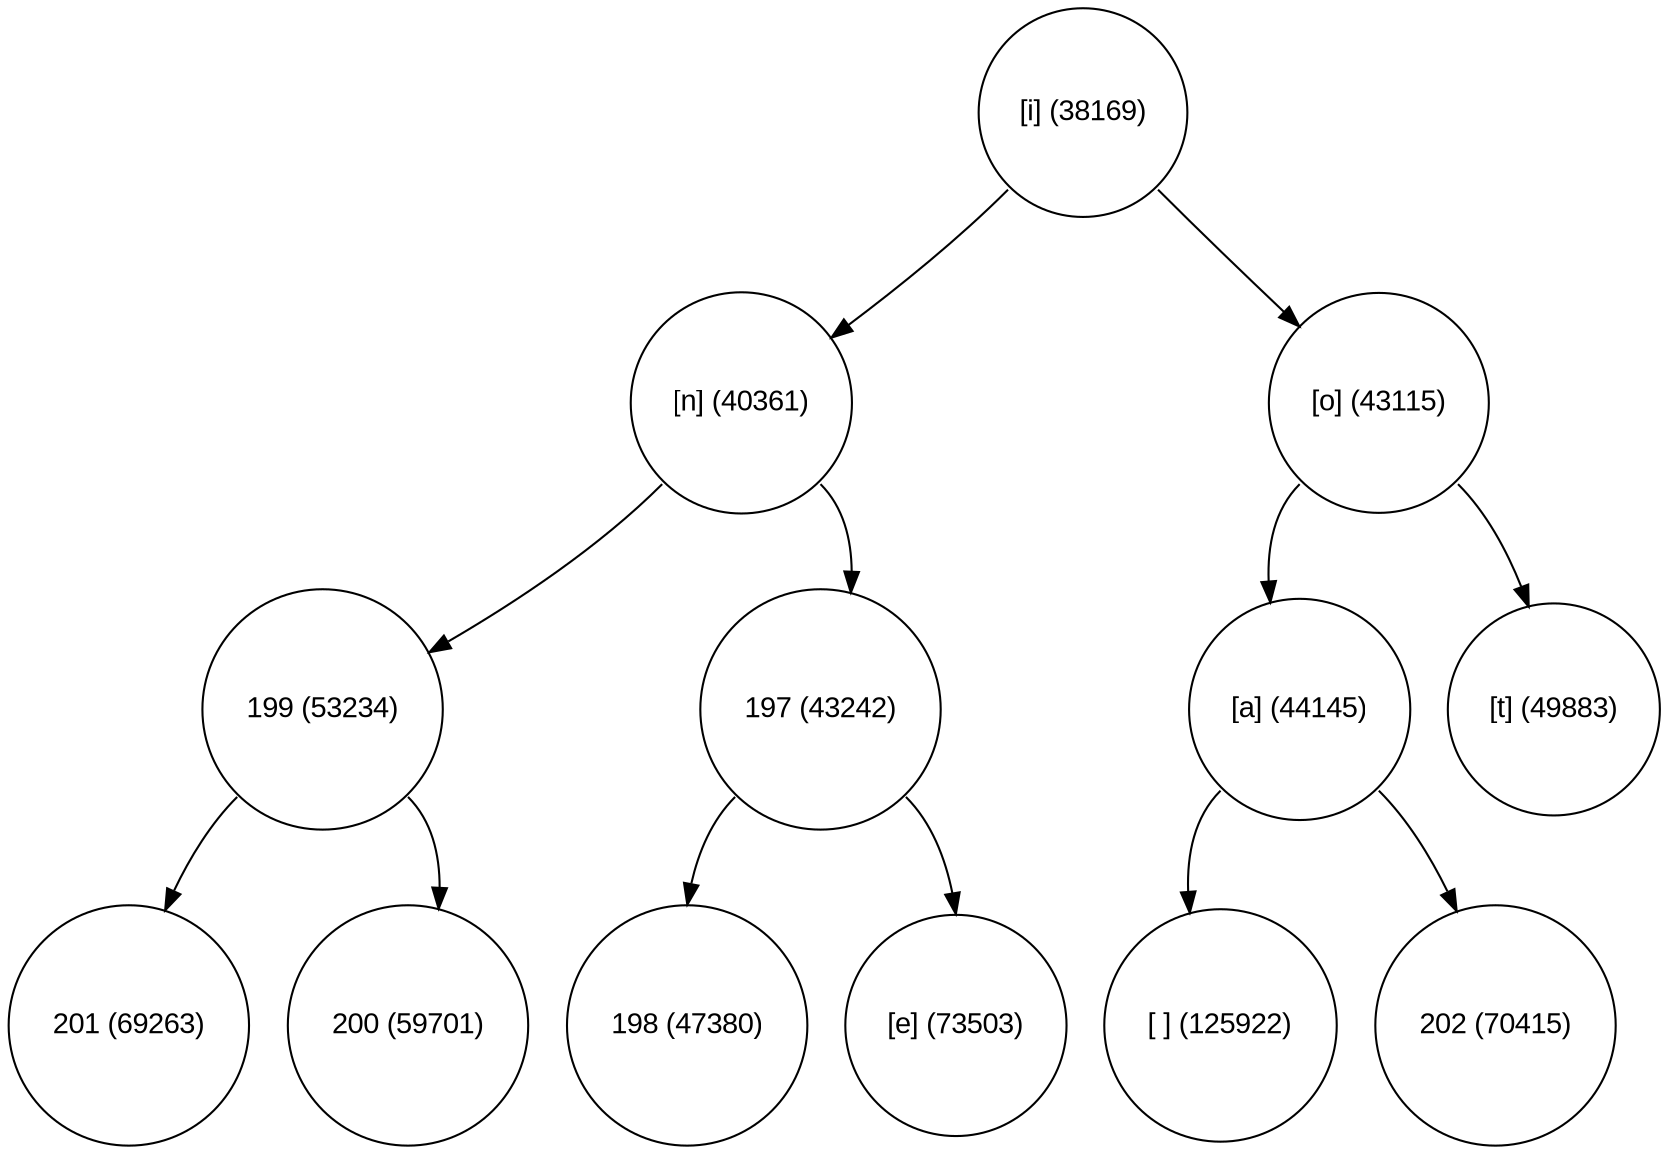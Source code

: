 digraph move_up {
	node [fontname="Arial", shape="circle", width=0.5]; 

	0 [label = "[i] (38169)"];
	0:sw -> 1;
	1 [label = "[n] (40361)"];
	1:sw -> 3;
	3 [label = "199 (53234)"];
	3:sw -> 7;
	7 [label = "201 (69263)"];
	3:se -> 8;
	8 [label = "200 (59701)"];
	1:se -> 4;
	4 [label = "197 (43242)"];
	4:sw -> 9;
	9 [label = "198 (47380)"];
	4:se -> 10;
	10 [label = "[e] (73503)"];
	0:se -> 2;
	2 [label = "[o] (43115)"];
	2:sw -> 5;
	5 [label = "[a] (44145)"];
	5:sw -> 11;
	11 [label = "[ ] (125922)"];
	5:se -> 12;
	12 [label = "202 (70415)"];
	2:se -> 6;
	6 [label = "[t] (49883)"];
}
